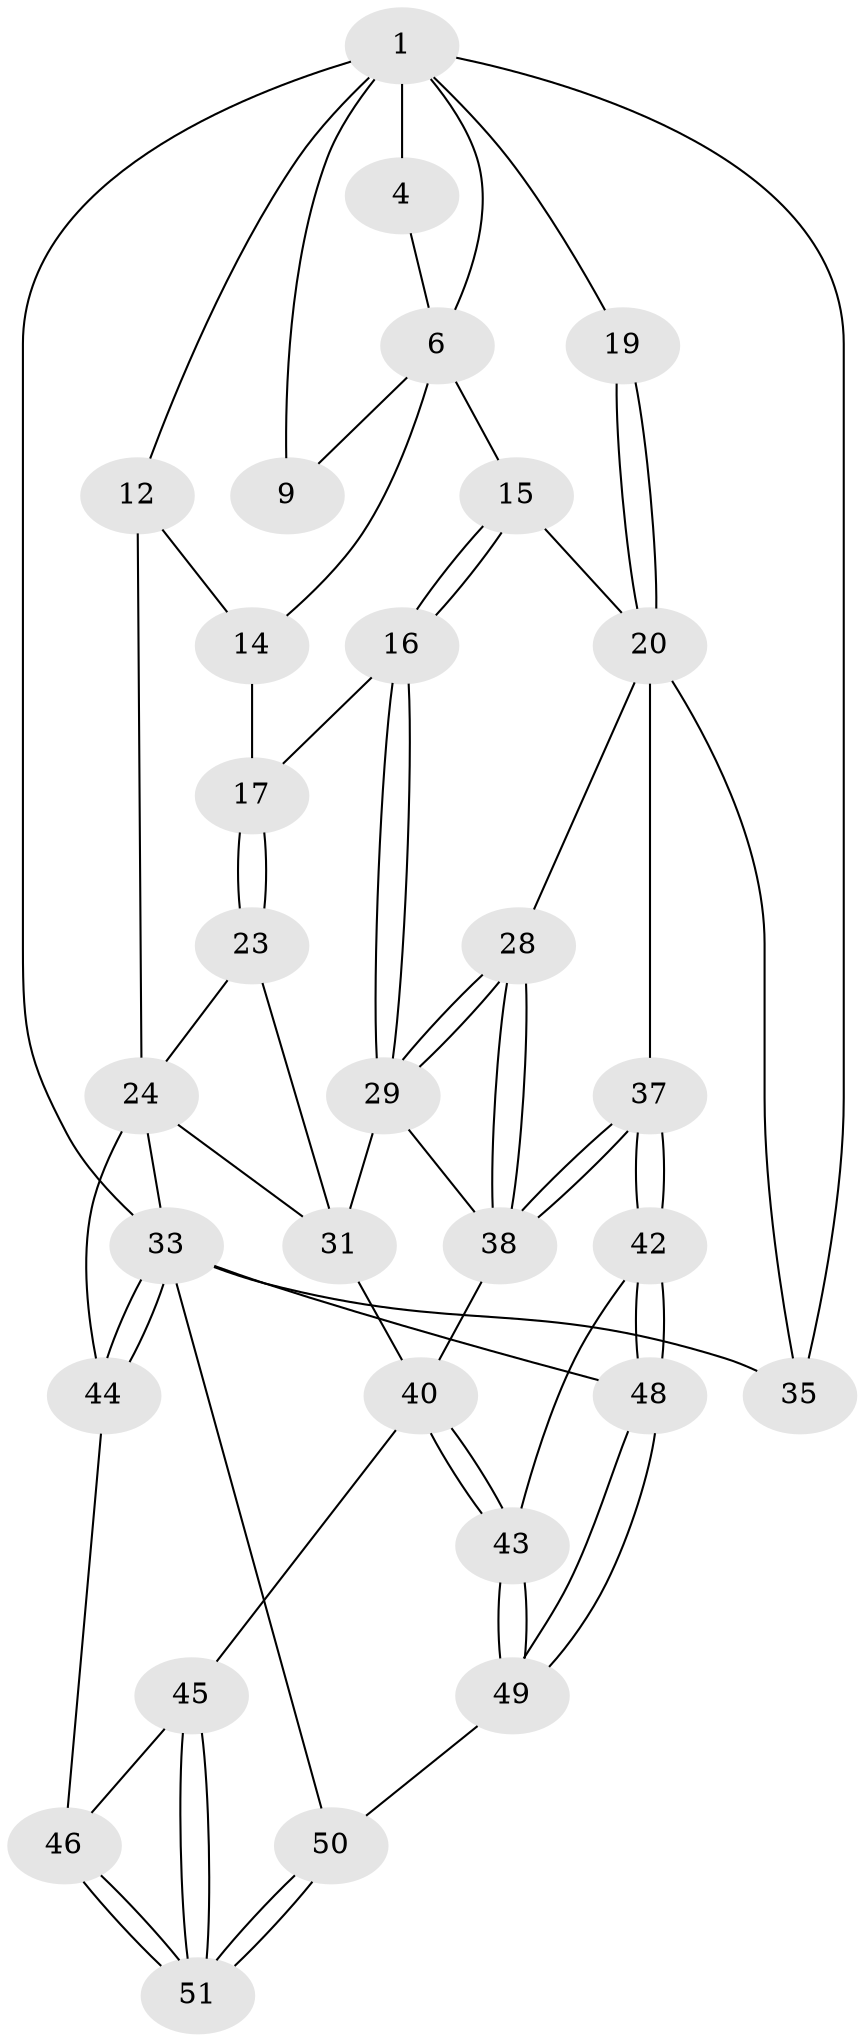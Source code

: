 // original degree distribution, {3: 0.0392156862745098, 5: 0.5098039215686274, 6: 0.19607843137254902, 4: 0.2549019607843137}
// Generated by graph-tools (version 1.1) at 2025/21/03/04/25 18:21:18]
// undirected, 30 vertices, 68 edges
graph export_dot {
graph [start="1"]
  node [color=gray90,style=filled];
  1 [pos="+0.778967961220679+0",super="+5+2+22"];
  4 [pos="+0.7019643737521061+0",super="+8"];
  6 [pos="+0.8913152623604683+0.27915185188104946",super="+7"];
  9 [pos="+0.5968861946596662+0.14078030554312274"];
  12 [pos="+0+0.0864330949564114",super="+13"];
  14 [pos="+0.2836959274515842+0.23131230241184406"];
  15 [pos="+0.6028422856936887+0.4243040584800192",super="+18"];
  16 [pos="+0.5901298718842788+0.43476219228104296"];
  17 [pos="+0.5165930868333158+0.43191684275104747"];
  19 [pos="+1+0.2768842130094416"];
  20 [pos="+0.880096405378796+0.5772776469094588",super="+21+36"];
  23 [pos="+0.437515885502515+0.5261768447650257"];
  24 [pos="+0.3271550093817199+0.466085234285878",super="+25"];
  28 [pos="+0.7347316797389529+0.6337106926408068"];
  29 [pos="+0.6198614170689891+0.5594643936842595",super="+30"];
  31 [pos="+0.36651924423730753+0.7106952188782965",super="+32"];
  33 [pos="+0+1",super="+34"];
  35 [pos="+1+0.7688491507820174"];
  37 [pos="+0.7614372358171239+0.7627604405619388"];
  38 [pos="+0.73574154753987+0.7089498762638113",super="+39"];
  40 [pos="+0.5608630183902749+0.8621264399499162",super="+41"];
  42 [pos="+0.7554198852310104+0.7843280262862455"];
  43 [pos="+0.6270568695333762+0.9177249571963727"];
  44 [pos="+0.164555648600985+0.8612667134261632"];
  45 [pos="+0.3970309923521665+0.8225894372452339"];
  46 [pos="+0.21500332647120654+0.918301796062816"];
  48 [pos="+1+1"];
  49 [pos="+0.6756013037158081+1"];
  50 [pos="+0.3106437996536412+1"];
  51 [pos="+0.311074058879987+1"];
  1 -- 19 [weight=2];
  1 -- 6;
  1 -- 4;
  1 -- 9;
  1 -- 12;
  1 -- 35;
  1 -- 33 [weight=2];
  4 -- 6;
  6 -- 15 [weight=2];
  6 -- 9;
  6 -- 14;
  12 -- 24 [weight=2];
  12 -- 14;
  14 -- 17;
  15 -- 16;
  15 -- 16;
  15 -- 20;
  16 -- 17;
  16 -- 29;
  16 -- 29;
  17 -- 23;
  17 -- 23;
  19 -- 20;
  19 -- 20;
  20 -- 28;
  20 -- 35;
  20 -- 37;
  23 -- 24;
  23 -- 31;
  24 -- 33;
  24 -- 44;
  24 -- 31;
  28 -- 29;
  28 -- 29;
  28 -- 38;
  28 -- 38;
  29 -- 38;
  29 -- 31;
  31 -- 40;
  33 -- 44;
  33 -- 44;
  33 -- 48;
  33 -- 50;
  33 -- 35;
  37 -- 38;
  37 -- 38;
  37 -- 42;
  37 -- 42;
  38 -- 40;
  40 -- 43;
  40 -- 43;
  40 -- 45;
  42 -- 43;
  42 -- 48;
  42 -- 48;
  43 -- 49;
  43 -- 49;
  44 -- 46;
  45 -- 46;
  45 -- 51;
  45 -- 51;
  46 -- 51;
  46 -- 51;
  48 -- 49;
  48 -- 49;
  49 -- 50;
  50 -- 51;
  50 -- 51;
}
